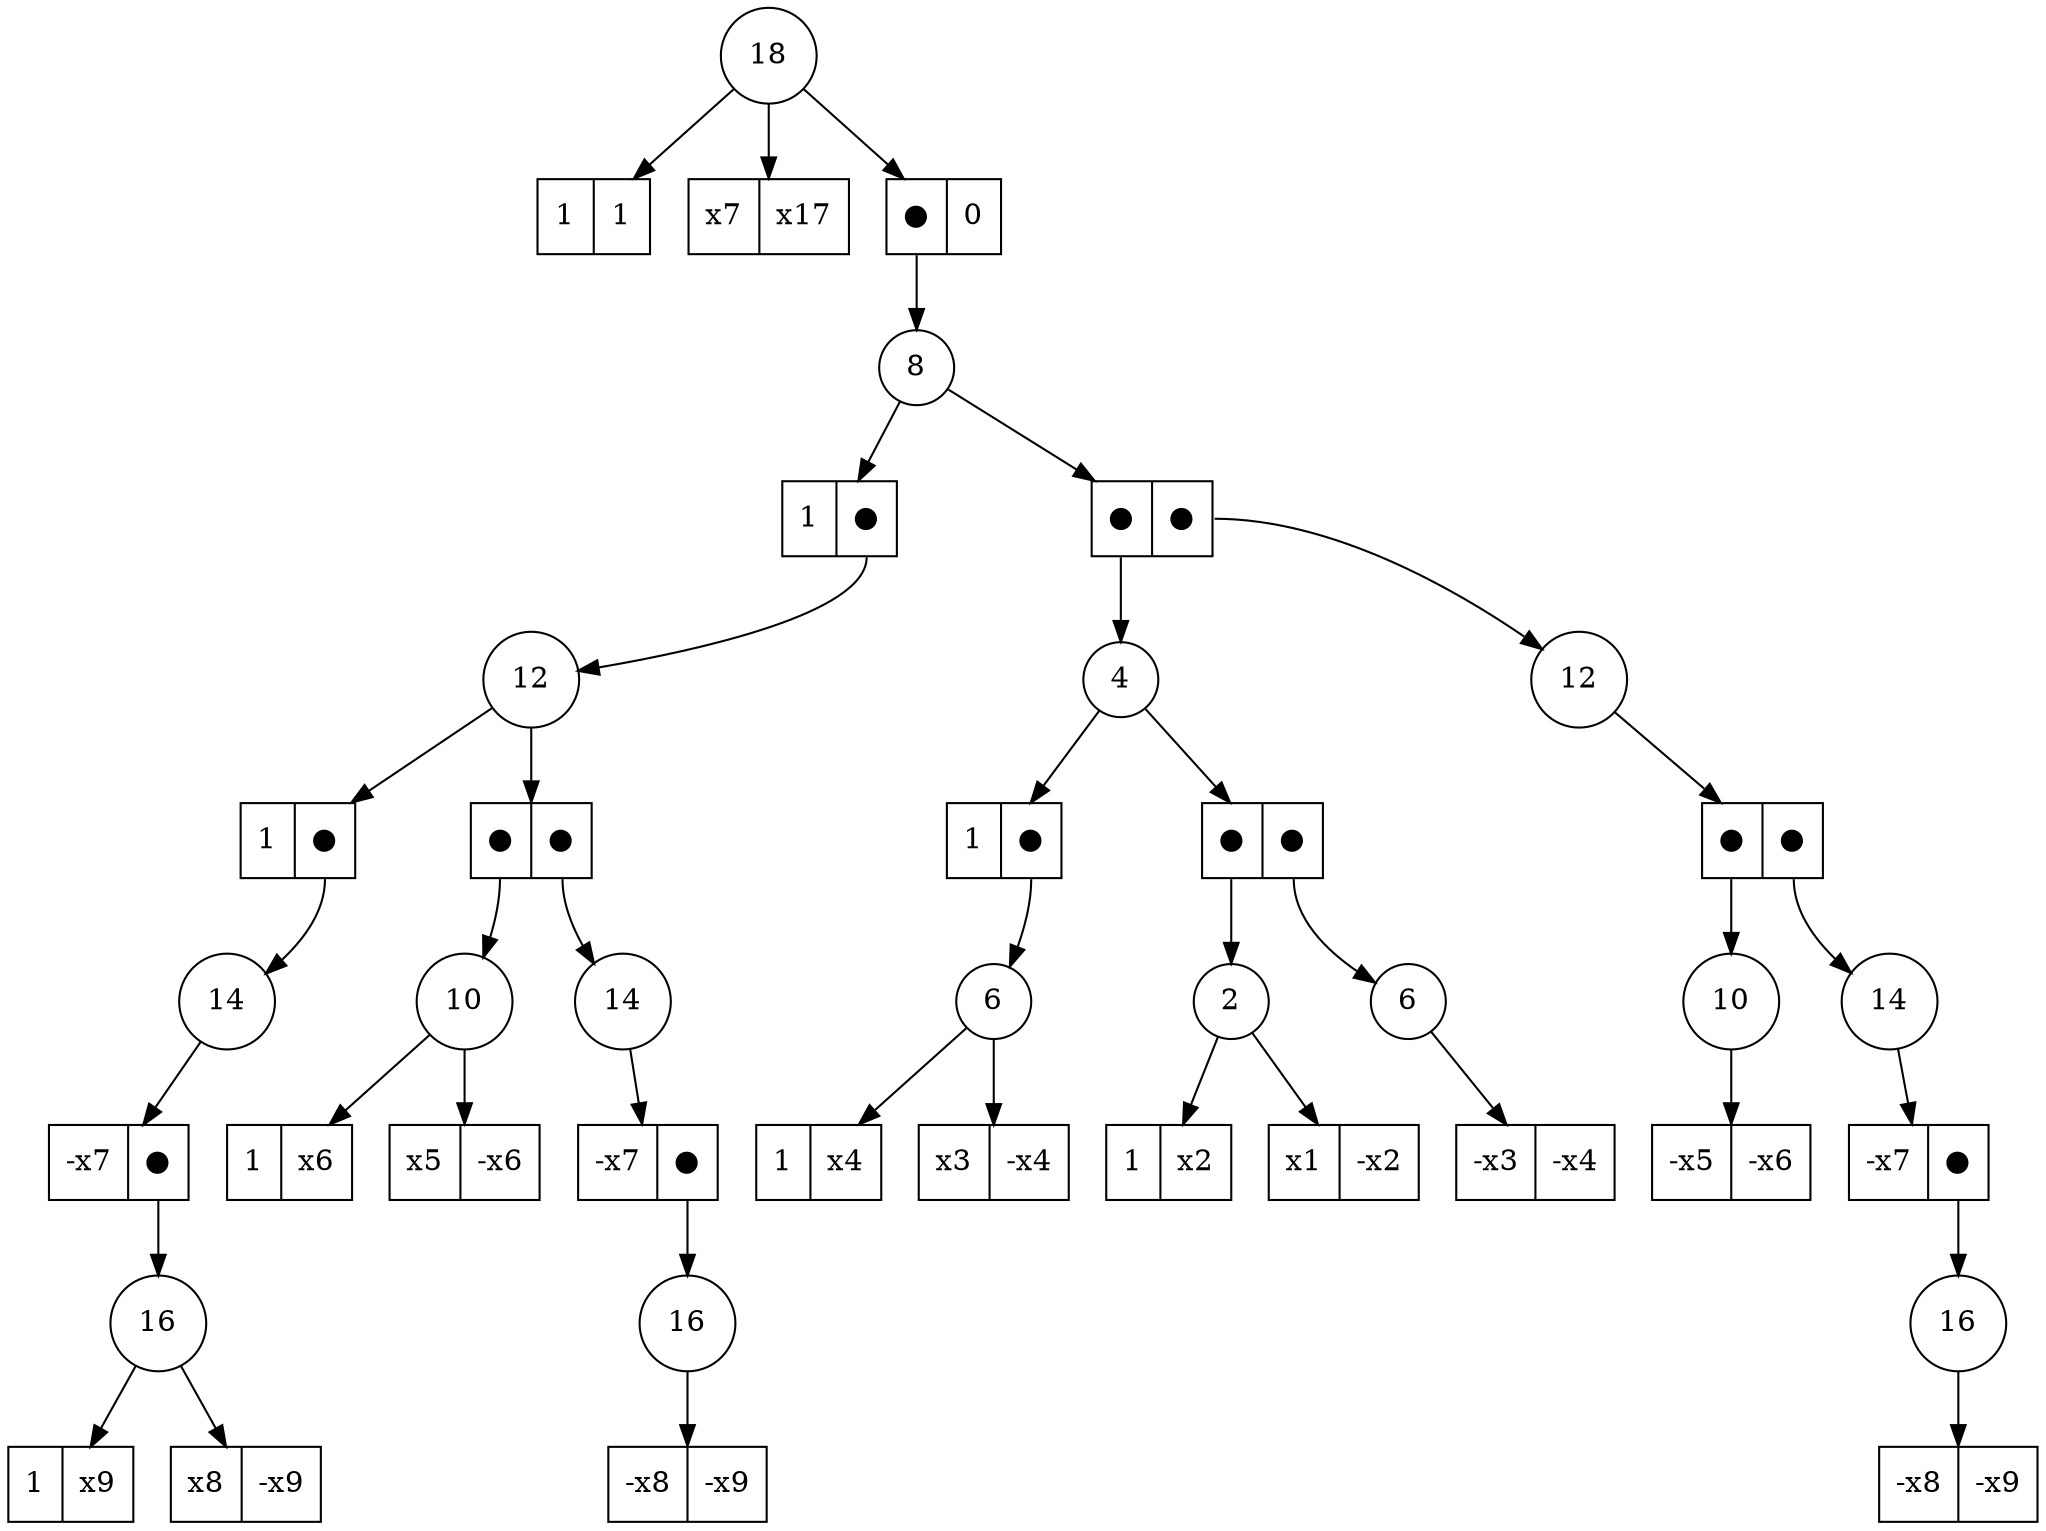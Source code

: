 digraph G {
	Dec_0_1 [shape=circle, label="18"]
	Dec_0_1 -> Ele_1_8
	Ele_1_8 [shape=record,label="<f0> 1|<f1> 1"]
	Dec_0_1 -> Ele_1_9
	Ele_1_9 [shape=record,label="<f0> x7|<f1> x17"]
	Dec_0_1 -> Ele_1_10
	Ele_1_10 [shape=record,label="<f0> ●|<f1> 0"]
	Ele_1_10:f0 -> Dec_2_4
	Dec_2_4 [shape=circle, label="8"]
	Dec_2_4 -> Ele_3_7
	Ele_3_7 [shape=record,label="<f0> 1|<f1> ●"]
	Ele_3_7:f1 -> Dec_4_8
	Dec_4_8 [shape=circle, label="12"]
	Dec_4_8 -> Ele_5_14
	Ele_5_14 [shape=record,label="<f0> 1|<f1> ●"]
	Ele_5_14:f1 -> Dec_6_19
	Dec_6_19 [shape=circle, label="14"]
	Dec_6_19 -> Ele_7_29
	Ele_7_29 [shape=record,label="<f0> -x7|<f1> ●"]
	Ele_7_29:f1 -> Dec_8_4
	Dec_8_4 [shape=circle, label="16"]
	Dec_8_4 -> Ele_9_5
	Ele_9_5 [shape=record,label="<f0> 1|<f1> x9"]
	Dec_8_4 -> Ele_9_6
	Ele_9_6 [shape=record,label="<f0> x8|<f1> -x9"]
	Dec_4_8 -> Ele_5_15
	Ele_5_15 [shape=record,label="<f0> ●|<f1> ●"]
	Ele_5_15:f0 -> Dec_6_20
	Dec_6_20 [shape=circle, label="10"]
	Dec_6_20 -> Ele_7_30
	Ele_7_30 [shape=record,label="<f0> 1|<f1> x6"]
	Dec_6_20 -> Ele_7_31
	Ele_7_31 [shape=record,label="<f0> x5|<f1> -x6"]
	Ele_5_15:f1 -> Dec_6_21
	Dec_6_21 [shape=circle, label="14"]
	Dec_6_21 -> Ele_7_32
	Ele_7_32 [shape=record,label="<f0> -x7|<f1> ●"]
	Ele_7_32:f1 -> Dec_8_5
	Dec_8_5 [shape=circle, label="16"]
	Dec_8_5 -> Ele_9_7
	Ele_9_7 [shape=record,label="<f0> -x8|<f1> -x9"]
	Dec_2_4 -> Ele_3_8
	Ele_3_8 [shape=record,label="<f0> ●|<f1> ●"]
	Ele_3_8:f0 -> Dec_4_9
	Dec_4_9 [shape=circle, label="4"]
	Dec_4_9 -> Ele_5_16
	Ele_5_16 [shape=record,label="<f0> 1|<f1> ●"]
	Ele_5_16:f1 -> Dec_6_22
	Dec_6_22 [shape=circle, label="6"]
	Dec_6_22 -> Ele_7_33
	Ele_7_33 [shape=record,label="<f0> 1|<f1> x4"]
	Dec_6_22 -> Ele_7_34
	Ele_7_34 [shape=record,label="<f0> x3|<f1> -x4"]
	Dec_4_9 -> Ele_5_17
	Ele_5_17 [shape=record,label="<f0> ●|<f1> ●"]
	Ele_5_17:f0 -> Dec_6_23
	Dec_6_23 [shape=circle, label="2"]
	Dec_6_23 -> Ele_7_35
	Ele_7_35 [shape=record,label="<f0> 1|<f1> x2"]
	Dec_6_23 -> Ele_7_36
	Ele_7_36 [shape=record,label="<f0> x1|<f1> -x2"]
	Ele_5_17:f1 -> Dec_6_24
	Dec_6_24 [shape=circle, label="6"]
	Dec_6_24 -> Ele_7_37
	Ele_7_37 [shape=record,label="<f0> -x3|<f1> -x4"]
	Ele_3_8:f1 -> Dec_4_10
	Dec_4_10 [shape=circle, label="12"]
	Dec_4_10 -> Ele_5_18
	Ele_5_18 [shape=record,label="<f0> ●|<f1> ●"]
	Ele_5_18:f0 -> Dec_6_25
	Dec_6_25 [shape=circle, label="10"]
	Dec_6_25 -> Ele_7_38
	Ele_7_38 [shape=record,label="<f0> -x5|<f1> -x6"]
	Ele_5_18:f1 -> Dec_6_26
	Dec_6_26 [shape=circle, label="14"]
	Dec_6_26 -> Ele_7_39
	Ele_7_39 [shape=record,label="<f0> -x7|<f1> ●"]
	Ele_7_39:f1 -> Dec_8_6
	Dec_8_6 [shape=circle, label="16"]
	Dec_8_6 -> Ele_9_8
	Ele_9_8 [shape=record,label="<f0> -x8|<f1> -x9"]
}
